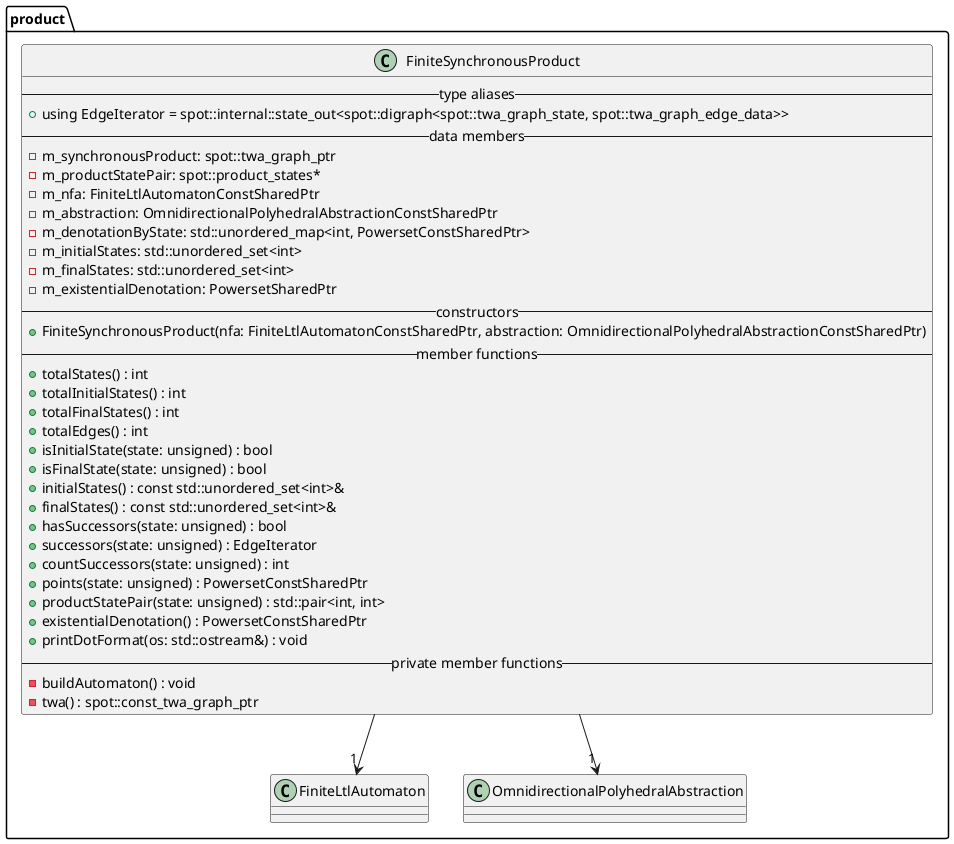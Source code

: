 @startuml

package product {
    class FiniteSynchronousProduct {
        -- type aliases --
        +using EdgeIterator = spot::internal::state_out<spot::digraph<spot::twa_graph_state, spot::twa_graph_edge_data>>
        -- data members --
        -m_synchronousProduct: spot::twa_graph_ptr
        -m_productStatePair: spot::product_states*
        -m_nfa: FiniteLtlAutomatonConstSharedPtr
        -m_abstraction: OmnidirectionalPolyhedralAbstractionConstSharedPtr
        -m_denotationByState: std::unordered_map<int, PowersetConstSharedPtr>
        -m_initialStates: std::unordered_set<int>
        -m_finalStates: std::unordered_set<int>
        -m_existentialDenotation: PowersetSharedPtr
        -- constructors --
        +FiniteSynchronousProduct(nfa: FiniteLtlAutomatonConstSharedPtr, abstraction: OmnidirectionalPolyhedralAbstractionConstSharedPtr)
        -- member functions --
        +totalStates() : int
        +totalInitialStates() : int
        +totalFinalStates() : int
        +totalEdges() : int
        +isInitialState(state: unsigned) : bool
        +isFinalState(state: unsigned) : bool
        +initialStates() : const std::unordered_set<int>&
        +finalStates() : const std::unordered_set<int>&
        +hasSuccessors(state: unsigned) : bool
        +successors(state: unsigned) : EdgeIterator
        +countSuccessors(state: unsigned) : int
        +points(state: unsigned) : PowersetConstSharedPtr
        +productStatePair(state: unsigned) : std::pair<int, int>
        +existentialDenotation() : PowersetConstSharedPtr
        +printDotFormat(os: std::ostream&) : void
        -- private member functions --
        -buildAutomaton() : void
        -twa() : spot::const_twa_graph_ptr
    }

    FiniteSynchronousProduct --> "1" FiniteLtlAutomaton
    FiniteSynchronousProduct --> "1" OmnidirectionalPolyhedralAbstraction
}
@enduml

